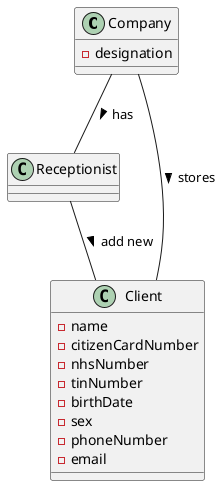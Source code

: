 @startuml
'https://plantuml.com/sequence-diagram

Company -- Receptionist :> has
Company -- Client :> stores
Receptionist -- Client :> add new

class Client{
-name
-citizenCardNumber
-nhsNumber
-tinNumber
-birthDate
-sex
-phoneNumber
-email
}

class Company{
-designation
}
@enduml